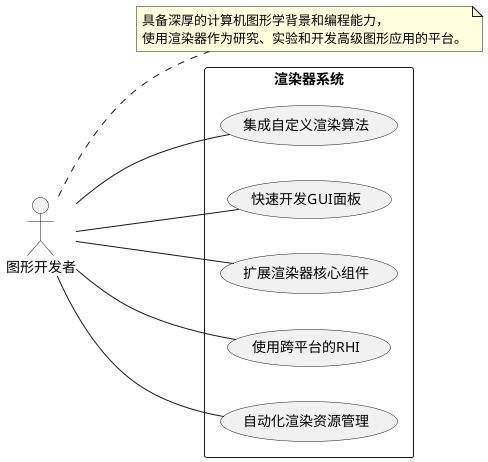 @startuml
left to right direction
actor "图形开发者" as dev

rectangle "渲染器系统" {
  usecase "集成自定义渲染算法" as UC1
  usecase "快速开发GUI面板" as UC2
  usecase "扩展渲染器核心组件" as UC3
  usecase "使用跨平台的RHI" as UC4
  usecase "自动化渲染资源管理" as UC5

  dev -- UC1
  dev -- UC2
  dev -- UC3
  dev -- UC4
  dev -- UC5

}

note right of dev
  具备深厚的计算机图形学背景和编程能力，
  使用渲染器作为研究、实验和开发高级图形应用的平台。
end note

@enduml